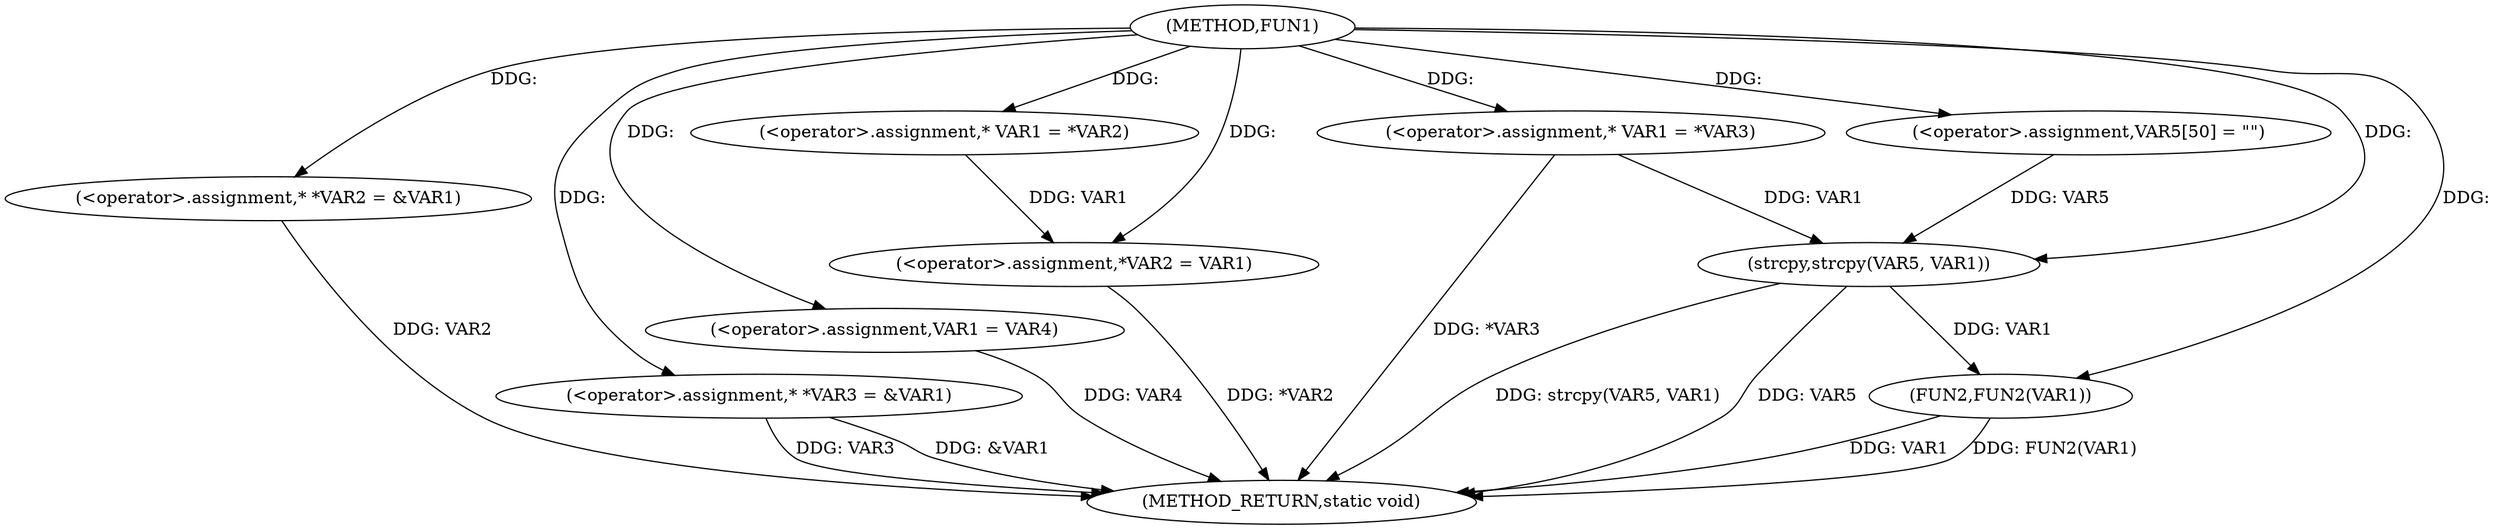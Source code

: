 digraph FUN1 {  
"1000100" [label = "(METHOD,FUN1)" ]
"1000143" [label = "(METHOD_RETURN,static void)" ]
"1000104" [label = "(<operator>.assignment,* *VAR2 = &VAR1)" ]
"1000109" [label = "(<operator>.assignment,* *VAR3 = &VAR1)" ]
"1000114" [label = "(<operator>.assignment,VAR1 = VAR4)" ]
"1000119" [label = "(<operator>.assignment,* VAR1 = *VAR2)" ]
"1000123" [label = "(<operator>.assignment,*VAR2 = VAR1)" ]
"1000129" [label = "(<operator>.assignment,* VAR1 = *VAR3)" ]
"1000135" [label = "(<operator>.assignment,VAR5[50] = \"\")" ]
"1000138" [label = "(strcpy,strcpy(VAR5, VAR1))" ]
"1000141" [label = "(FUN2,FUN2(VAR1))" ]
  "1000141" -> "1000143"  [ label = "DDG: VAR1"] 
  "1000104" -> "1000143"  [ label = "DDG: VAR2"] 
  "1000138" -> "1000143"  [ label = "DDG: strcpy(VAR5, VAR1)"] 
  "1000141" -> "1000143"  [ label = "DDG: FUN2(VAR1)"] 
  "1000138" -> "1000143"  [ label = "DDG: VAR5"] 
  "1000109" -> "1000143"  [ label = "DDG: VAR3"] 
  "1000109" -> "1000143"  [ label = "DDG: &VAR1"] 
  "1000114" -> "1000143"  [ label = "DDG: VAR4"] 
  "1000129" -> "1000143"  [ label = "DDG: *VAR3"] 
  "1000123" -> "1000143"  [ label = "DDG: *VAR2"] 
  "1000100" -> "1000104"  [ label = "DDG: "] 
  "1000100" -> "1000109"  [ label = "DDG: "] 
  "1000100" -> "1000114"  [ label = "DDG: "] 
  "1000100" -> "1000119"  [ label = "DDG: "] 
  "1000119" -> "1000123"  [ label = "DDG: VAR1"] 
  "1000100" -> "1000123"  [ label = "DDG: "] 
  "1000100" -> "1000129"  [ label = "DDG: "] 
  "1000100" -> "1000135"  [ label = "DDG: "] 
  "1000135" -> "1000138"  [ label = "DDG: VAR5"] 
  "1000100" -> "1000138"  [ label = "DDG: "] 
  "1000129" -> "1000138"  [ label = "DDG: VAR1"] 
  "1000138" -> "1000141"  [ label = "DDG: VAR1"] 
  "1000100" -> "1000141"  [ label = "DDG: "] 
}
